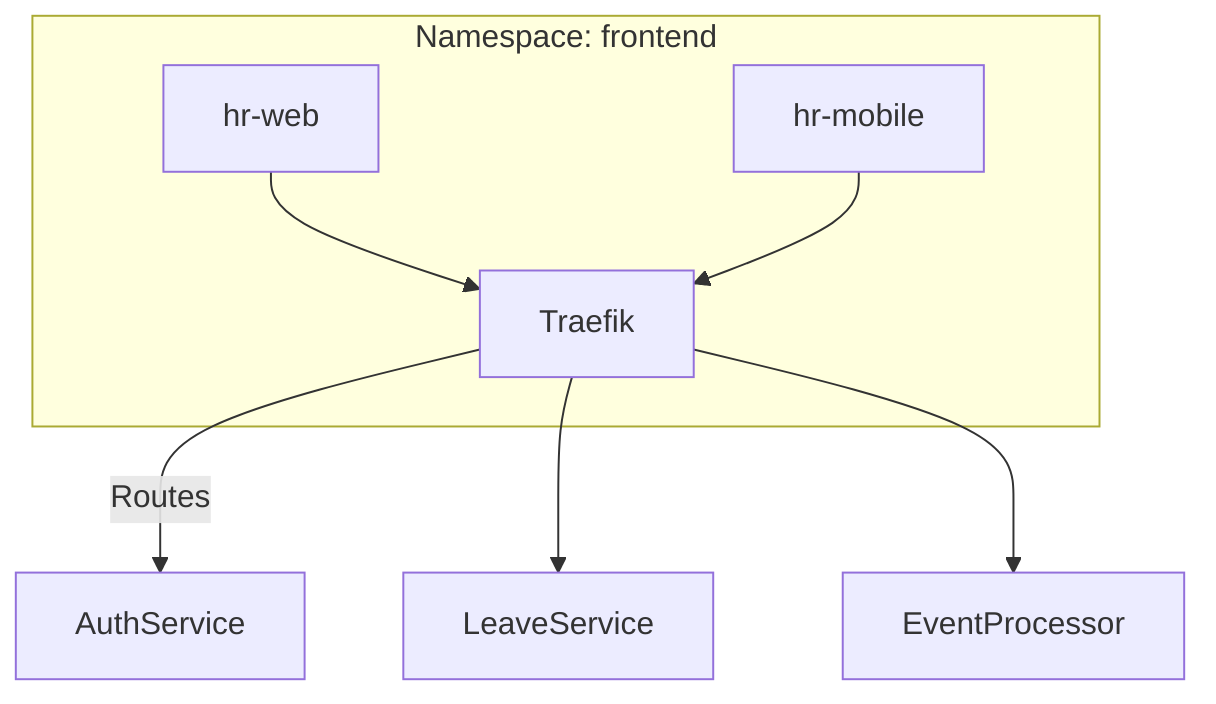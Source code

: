 flowchart TB
  subgraph Frontend["Namespace: frontend"]
    WebApp["hr-web"]
    MobileApp["hr-mobile"]
    Gateway["Traefik"]
  end

  WebApp --> Gateway
  MobileApp --> Gateway
  Gateway -->|Routes| AuthService
  Gateway --> LeaveService
  Gateway --> EventProcessor